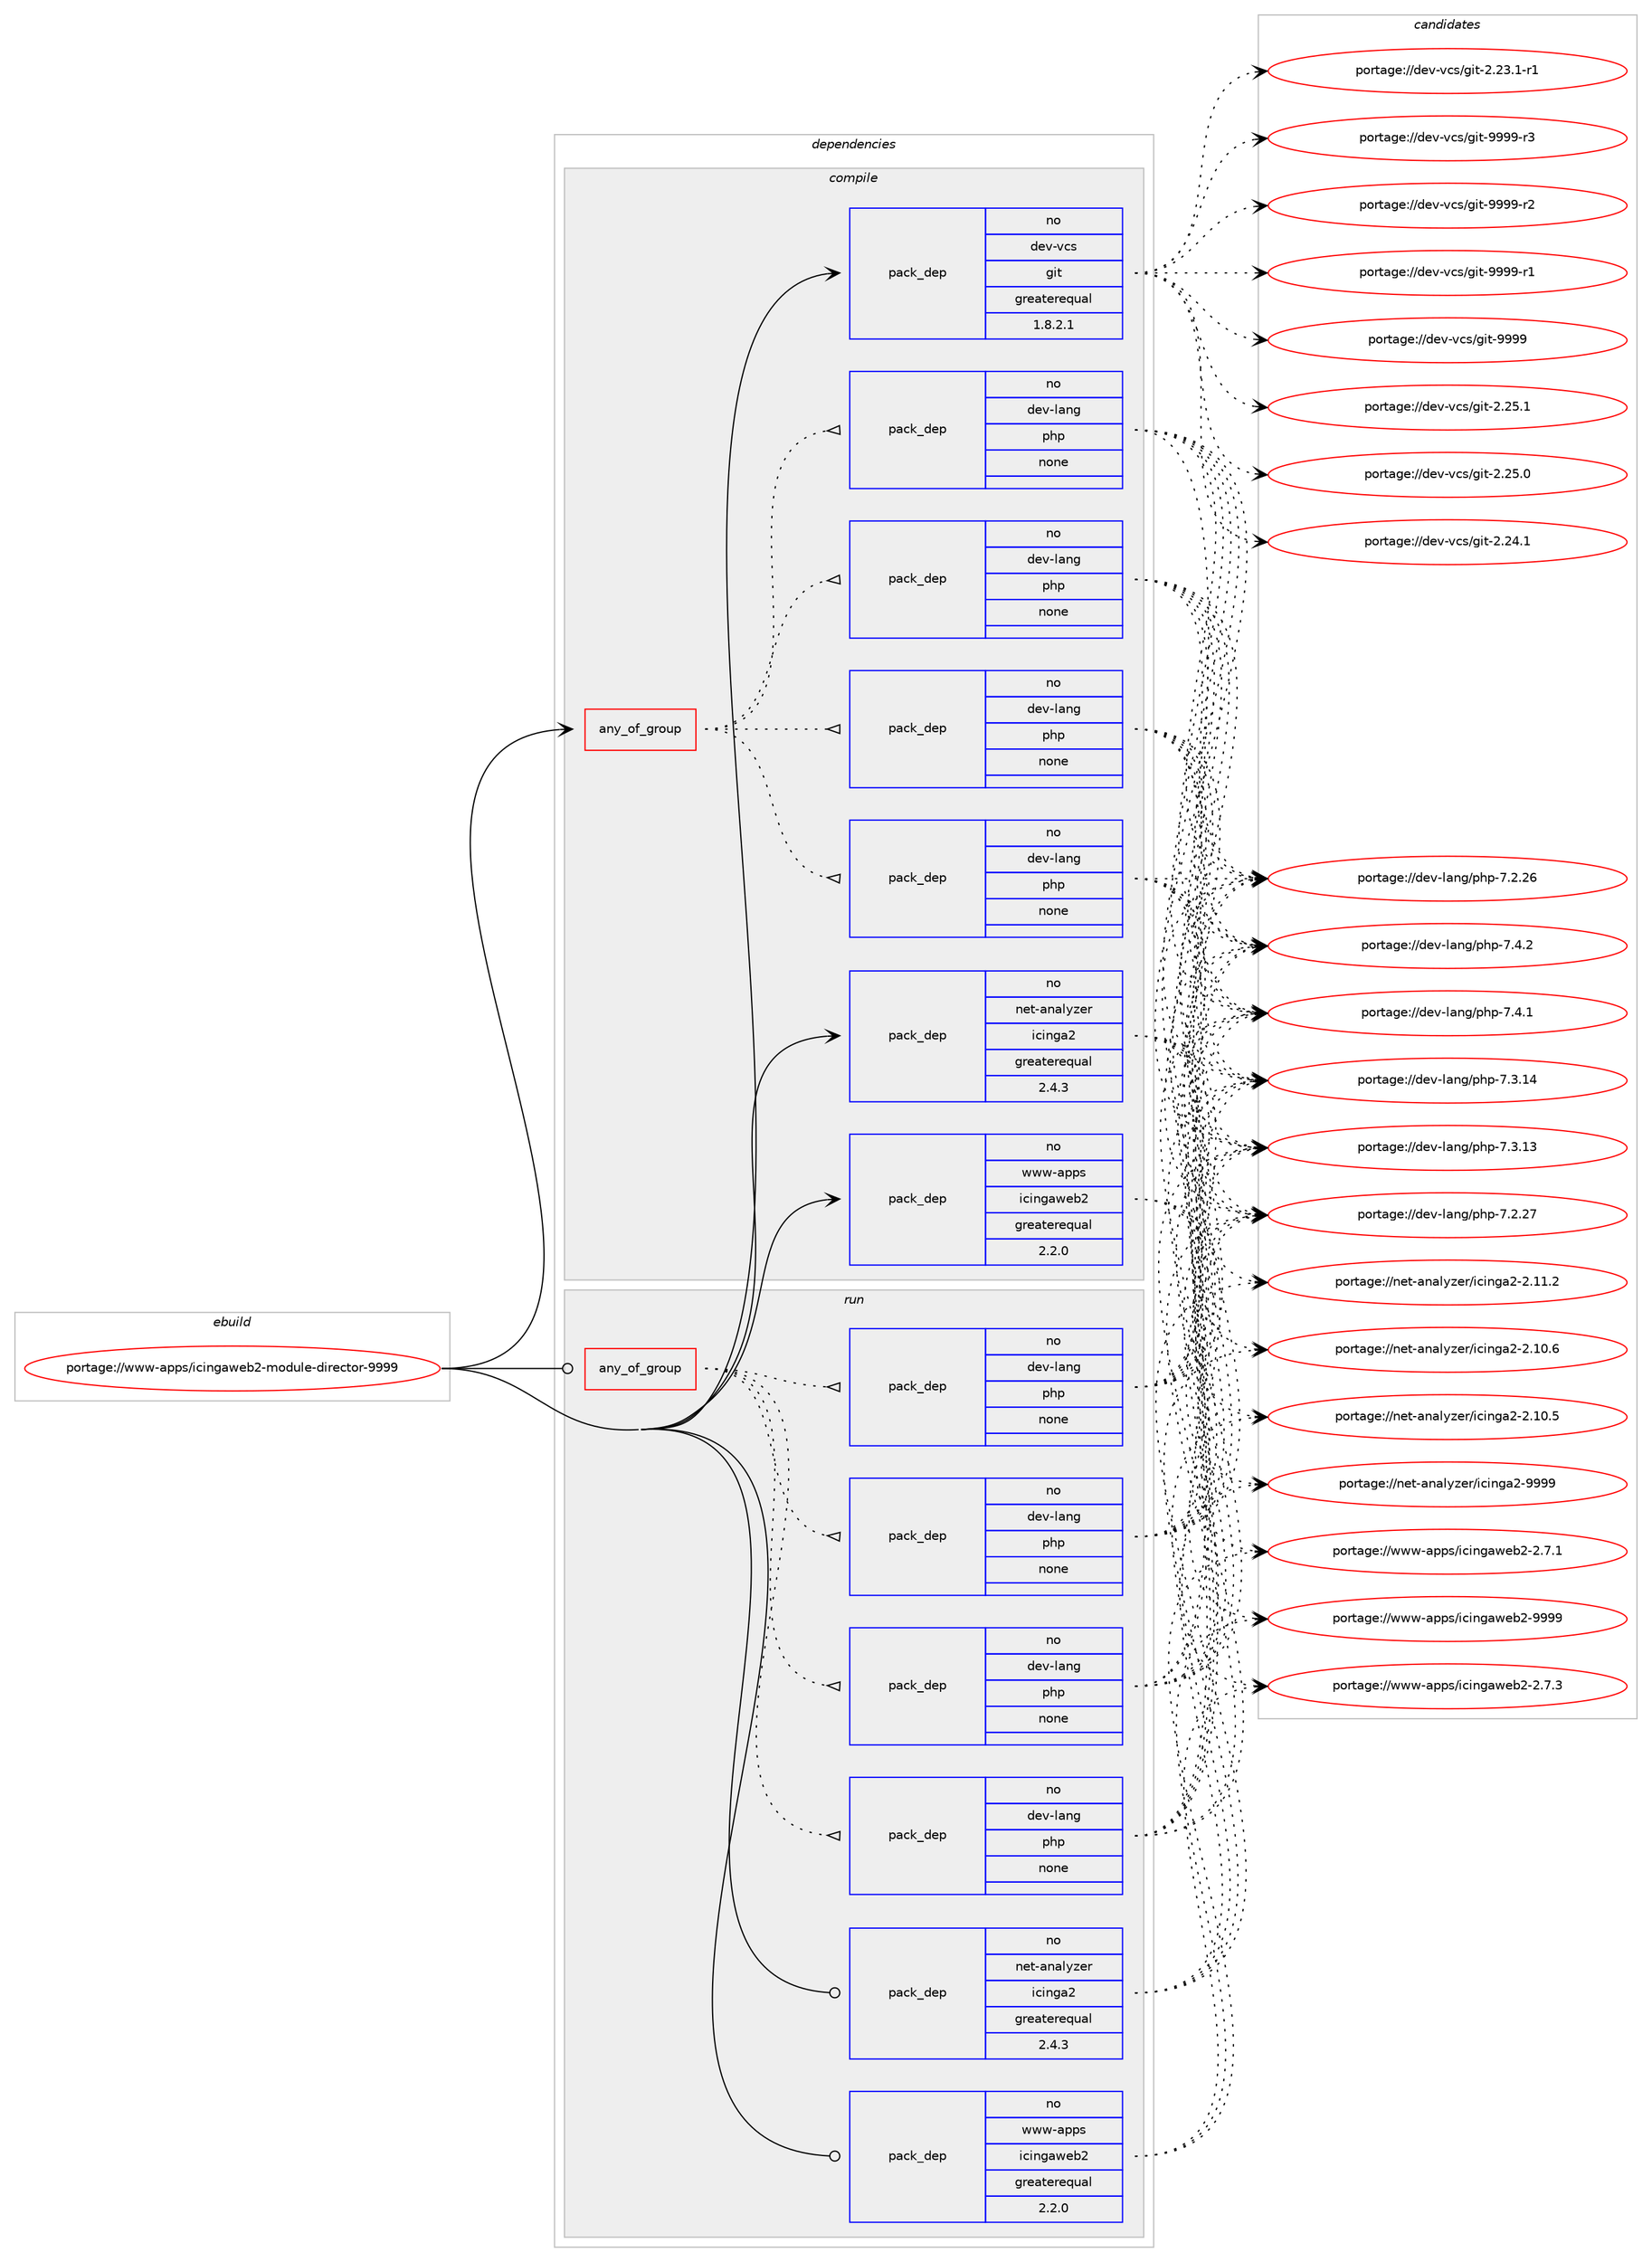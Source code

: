 digraph prolog {

# *************
# Graph options
# *************

newrank=true;
concentrate=true;
compound=true;
graph [rankdir=LR,fontname=Helvetica,fontsize=10,ranksep=1.5];#, ranksep=2.5, nodesep=0.2];
edge  [arrowhead=vee];
node  [fontname=Helvetica,fontsize=10];

# **********
# The ebuild
# **********

subgraph cluster_leftcol {
color=gray;
rank=same;
label=<<i>ebuild</i>>;
id [label="portage://www-apps/icingaweb2-module-director-9999", color=red, width=4, href="../www-apps/icingaweb2-module-director-9999.svg"];
}

# ****************
# The dependencies
# ****************

subgraph cluster_midcol {
color=gray;
label=<<i>dependencies</i>>;
subgraph cluster_compile {
fillcolor="#eeeeee";
style=filled;
label=<<i>compile</i>>;
subgraph any568 {
dependency34051 [label=<<TABLE BORDER="0" CELLBORDER="1" CELLSPACING="0" CELLPADDING="4"><TR><TD CELLPADDING="10">any_of_group</TD></TR></TABLE>>, shape=none, color=red];subgraph pack27226 {
dependency34052 [label=<<TABLE BORDER="0" CELLBORDER="1" CELLSPACING="0" CELLPADDING="4" WIDTH="220"><TR><TD ROWSPAN="6" CELLPADDING="30">pack_dep</TD></TR><TR><TD WIDTH="110">no</TD></TR><TR><TD>dev-lang</TD></TR><TR><TD>php</TD></TR><TR><TD>none</TD></TR><TR><TD></TD></TR></TABLE>>, shape=none, color=blue];
}
dependency34051:e -> dependency34052:w [weight=20,style="dotted",arrowhead="oinv"];
subgraph pack27227 {
dependency34053 [label=<<TABLE BORDER="0" CELLBORDER="1" CELLSPACING="0" CELLPADDING="4" WIDTH="220"><TR><TD ROWSPAN="6" CELLPADDING="30">pack_dep</TD></TR><TR><TD WIDTH="110">no</TD></TR><TR><TD>dev-lang</TD></TR><TR><TD>php</TD></TR><TR><TD>none</TD></TR><TR><TD></TD></TR></TABLE>>, shape=none, color=blue];
}
dependency34051:e -> dependency34053:w [weight=20,style="dotted",arrowhead="oinv"];
subgraph pack27228 {
dependency34054 [label=<<TABLE BORDER="0" CELLBORDER="1" CELLSPACING="0" CELLPADDING="4" WIDTH="220"><TR><TD ROWSPAN="6" CELLPADDING="30">pack_dep</TD></TR><TR><TD WIDTH="110">no</TD></TR><TR><TD>dev-lang</TD></TR><TR><TD>php</TD></TR><TR><TD>none</TD></TR><TR><TD></TD></TR></TABLE>>, shape=none, color=blue];
}
dependency34051:e -> dependency34054:w [weight=20,style="dotted",arrowhead="oinv"];
subgraph pack27229 {
dependency34055 [label=<<TABLE BORDER="0" CELLBORDER="1" CELLSPACING="0" CELLPADDING="4" WIDTH="220"><TR><TD ROWSPAN="6" CELLPADDING="30">pack_dep</TD></TR><TR><TD WIDTH="110">no</TD></TR><TR><TD>dev-lang</TD></TR><TR><TD>php</TD></TR><TR><TD>none</TD></TR><TR><TD></TD></TR></TABLE>>, shape=none, color=blue];
}
dependency34051:e -> dependency34055:w [weight=20,style="dotted",arrowhead="oinv"];
}
id:e -> dependency34051:w [weight=20,style="solid",arrowhead="vee"];
subgraph pack27230 {
dependency34056 [label=<<TABLE BORDER="0" CELLBORDER="1" CELLSPACING="0" CELLPADDING="4" WIDTH="220"><TR><TD ROWSPAN="6" CELLPADDING="30">pack_dep</TD></TR><TR><TD WIDTH="110">no</TD></TR><TR><TD>dev-vcs</TD></TR><TR><TD>git</TD></TR><TR><TD>greaterequal</TD></TR><TR><TD>1.8.2.1</TD></TR></TABLE>>, shape=none, color=blue];
}
id:e -> dependency34056:w [weight=20,style="solid",arrowhead="vee"];
subgraph pack27231 {
dependency34057 [label=<<TABLE BORDER="0" CELLBORDER="1" CELLSPACING="0" CELLPADDING="4" WIDTH="220"><TR><TD ROWSPAN="6" CELLPADDING="30">pack_dep</TD></TR><TR><TD WIDTH="110">no</TD></TR><TR><TD>net-analyzer</TD></TR><TR><TD>icinga2</TD></TR><TR><TD>greaterequal</TD></TR><TR><TD>2.4.3</TD></TR></TABLE>>, shape=none, color=blue];
}
id:e -> dependency34057:w [weight=20,style="solid",arrowhead="vee"];
subgraph pack27232 {
dependency34058 [label=<<TABLE BORDER="0" CELLBORDER="1" CELLSPACING="0" CELLPADDING="4" WIDTH="220"><TR><TD ROWSPAN="6" CELLPADDING="30">pack_dep</TD></TR><TR><TD WIDTH="110">no</TD></TR><TR><TD>www-apps</TD></TR><TR><TD>icingaweb2</TD></TR><TR><TD>greaterequal</TD></TR><TR><TD>2.2.0</TD></TR></TABLE>>, shape=none, color=blue];
}
id:e -> dependency34058:w [weight=20,style="solid",arrowhead="vee"];
}
subgraph cluster_compileandrun {
fillcolor="#eeeeee";
style=filled;
label=<<i>compile and run</i>>;
}
subgraph cluster_run {
fillcolor="#eeeeee";
style=filled;
label=<<i>run</i>>;
subgraph any569 {
dependency34059 [label=<<TABLE BORDER="0" CELLBORDER="1" CELLSPACING="0" CELLPADDING="4"><TR><TD CELLPADDING="10">any_of_group</TD></TR></TABLE>>, shape=none, color=red];subgraph pack27233 {
dependency34060 [label=<<TABLE BORDER="0" CELLBORDER="1" CELLSPACING="0" CELLPADDING="4" WIDTH="220"><TR><TD ROWSPAN="6" CELLPADDING="30">pack_dep</TD></TR><TR><TD WIDTH="110">no</TD></TR><TR><TD>dev-lang</TD></TR><TR><TD>php</TD></TR><TR><TD>none</TD></TR><TR><TD></TD></TR></TABLE>>, shape=none, color=blue];
}
dependency34059:e -> dependency34060:w [weight=20,style="dotted",arrowhead="oinv"];
subgraph pack27234 {
dependency34061 [label=<<TABLE BORDER="0" CELLBORDER="1" CELLSPACING="0" CELLPADDING="4" WIDTH="220"><TR><TD ROWSPAN="6" CELLPADDING="30">pack_dep</TD></TR><TR><TD WIDTH="110">no</TD></TR><TR><TD>dev-lang</TD></TR><TR><TD>php</TD></TR><TR><TD>none</TD></TR><TR><TD></TD></TR></TABLE>>, shape=none, color=blue];
}
dependency34059:e -> dependency34061:w [weight=20,style="dotted",arrowhead="oinv"];
subgraph pack27235 {
dependency34062 [label=<<TABLE BORDER="0" CELLBORDER="1" CELLSPACING="0" CELLPADDING="4" WIDTH="220"><TR><TD ROWSPAN="6" CELLPADDING="30">pack_dep</TD></TR><TR><TD WIDTH="110">no</TD></TR><TR><TD>dev-lang</TD></TR><TR><TD>php</TD></TR><TR><TD>none</TD></TR><TR><TD></TD></TR></TABLE>>, shape=none, color=blue];
}
dependency34059:e -> dependency34062:w [weight=20,style="dotted",arrowhead="oinv"];
subgraph pack27236 {
dependency34063 [label=<<TABLE BORDER="0" CELLBORDER="1" CELLSPACING="0" CELLPADDING="4" WIDTH="220"><TR><TD ROWSPAN="6" CELLPADDING="30">pack_dep</TD></TR><TR><TD WIDTH="110">no</TD></TR><TR><TD>dev-lang</TD></TR><TR><TD>php</TD></TR><TR><TD>none</TD></TR><TR><TD></TD></TR></TABLE>>, shape=none, color=blue];
}
dependency34059:e -> dependency34063:w [weight=20,style="dotted",arrowhead="oinv"];
}
id:e -> dependency34059:w [weight=20,style="solid",arrowhead="odot"];
subgraph pack27237 {
dependency34064 [label=<<TABLE BORDER="0" CELLBORDER="1" CELLSPACING="0" CELLPADDING="4" WIDTH="220"><TR><TD ROWSPAN="6" CELLPADDING="30">pack_dep</TD></TR><TR><TD WIDTH="110">no</TD></TR><TR><TD>net-analyzer</TD></TR><TR><TD>icinga2</TD></TR><TR><TD>greaterequal</TD></TR><TR><TD>2.4.3</TD></TR></TABLE>>, shape=none, color=blue];
}
id:e -> dependency34064:w [weight=20,style="solid",arrowhead="odot"];
subgraph pack27238 {
dependency34065 [label=<<TABLE BORDER="0" CELLBORDER="1" CELLSPACING="0" CELLPADDING="4" WIDTH="220"><TR><TD ROWSPAN="6" CELLPADDING="30">pack_dep</TD></TR><TR><TD WIDTH="110">no</TD></TR><TR><TD>www-apps</TD></TR><TR><TD>icingaweb2</TD></TR><TR><TD>greaterequal</TD></TR><TR><TD>2.2.0</TD></TR></TABLE>>, shape=none, color=blue];
}
id:e -> dependency34065:w [weight=20,style="solid",arrowhead="odot"];
}
}

# **************
# The candidates
# **************

subgraph cluster_choices {
rank=same;
color=gray;
label=<<i>candidates</i>>;

subgraph choice27226 {
color=black;
nodesep=1;
choice100101118451089711010347112104112455546524650 [label="portage://dev-lang/php-7.4.2", color=red, width=4,href="../dev-lang/php-7.4.2.svg"];
choice100101118451089711010347112104112455546524649 [label="portage://dev-lang/php-7.4.1", color=red, width=4,href="../dev-lang/php-7.4.1.svg"];
choice10010111845108971101034711210411245554651464952 [label="portage://dev-lang/php-7.3.14", color=red, width=4,href="../dev-lang/php-7.3.14.svg"];
choice10010111845108971101034711210411245554651464951 [label="portage://dev-lang/php-7.3.13", color=red, width=4,href="../dev-lang/php-7.3.13.svg"];
choice10010111845108971101034711210411245554650465055 [label="portage://dev-lang/php-7.2.27", color=red, width=4,href="../dev-lang/php-7.2.27.svg"];
choice10010111845108971101034711210411245554650465054 [label="portage://dev-lang/php-7.2.26", color=red, width=4,href="../dev-lang/php-7.2.26.svg"];
dependency34052:e -> choice100101118451089711010347112104112455546524650:w [style=dotted,weight="100"];
dependency34052:e -> choice100101118451089711010347112104112455546524649:w [style=dotted,weight="100"];
dependency34052:e -> choice10010111845108971101034711210411245554651464952:w [style=dotted,weight="100"];
dependency34052:e -> choice10010111845108971101034711210411245554651464951:w [style=dotted,weight="100"];
dependency34052:e -> choice10010111845108971101034711210411245554650465055:w [style=dotted,weight="100"];
dependency34052:e -> choice10010111845108971101034711210411245554650465054:w [style=dotted,weight="100"];
}
subgraph choice27227 {
color=black;
nodesep=1;
choice100101118451089711010347112104112455546524650 [label="portage://dev-lang/php-7.4.2", color=red, width=4,href="../dev-lang/php-7.4.2.svg"];
choice100101118451089711010347112104112455546524649 [label="portage://dev-lang/php-7.4.1", color=red, width=4,href="../dev-lang/php-7.4.1.svg"];
choice10010111845108971101034711210411245554651464952 [label="portage://dev-lang/php-7.3.14", color=red, width=4,href="../dev-lang/php-7.3.14.svg"];
choice10010111845108971101034711210411245554651464951 [label="portage://dev-lang/php-7.3.13", color=red, width=4,href="../dev-lang/php-7.3.13.svg"];
choice10010111845108971101034711210411245554650465055 [label="portage://dev-lang/php-7.2.27", color=red, width=4,href="../dev-lang/php-7.2.27.svg"];
choice10010111845108971101034711210411245554650465054 [label="portage://dev-lang/php-7.2.26", color=red, width=4,href="../dev-lang/php-7.2.26.svg"];
dependency34053:e -> choice100101118451089711010347112104112455546524650:w [style=dotted,weight="100"];
dependency34053:e -> choice100101118451089711010347112104112455546524649:w [style=dotted,weight="100"];
dependency34053:e -> choice10010111845108971101034711210411245554651464952:w [style=dotted,weight="100"];
dependency34053:e -> choice10010111845108971101034711210411245554651464951:w [style=dotted,weight="100"];
dependency34053:e -> choice10010111845108971101034711210411245554650465055:w [style=dotted,weight="100"];
dependency34053:e -> choice10010111845108971101034711210411245554650465054:w [style=dotted,weight="100"];
}
subgraph choice27228 {
color=black;
nodesep=1;
choice100101118451089711010347112104112455546524650 [label="portage://dev-lang/php-7.4.2", color=red, width=4,href="../dev-lang/php-7.4.2.svg"];
choice100101118451089711010347112104112455546524649 [label="portage://dev-lang/php-7.4.1", color=red, width=4,href="../dev-lang/php-7.4.1.svg"];
choice10010111845108971101034711210411245554651464952 [label="portage://dev-lang/php-7.3.14", color=red, width=4,href="../dev-lang/php-7.3.14.svg"];
choice10010111845108971101034711210411245554651464951 [label="portage://dev-lang/php-7.3.13", color=red, width=4,href="../dev-lang/php-7.3.13.svg"];
choice10010111845108971101034711210411245554650465055 [label="portage://dev-lang/php-7.2.27", color=red, width=4,href="../dev-lang/php-7.2.27.svg"];
choice10010111845108971101034711210411245554650465054 [label="portage://dev-lang/php-7.2.26", color=red, width=4,href="../dev-lang/php-7.2.26.svg"];
dependency34054:e -> choice100101118451089711010347112104112455546524650:w [style=dotted,weight="100"];
dependency34054:e -> choice100101118451089711010347112104112455546524649:w [style=dotted,weight="100"];
dependency34054:e -> choice10010111845108971101034711210411245554651464952:w [style=dotted,weight="100"];
dependency34054:e -> choice10010111845108971101034711210411245554651464951:w [style=dotted,weight="100"];
dependency34054:e -> choice10010111845108971101034711210411245554650465055:w [style=dotted,weight="100"];
dependency34054:e -> choice10010111845108971101034711210411245554650465054:w [style=dotted,weight="100"];
}
subgraph choice27229 {
color=black;
nodesep=1;
choice100101118451089711010347112104112455546524650 [label="portage://dev-lang/php-7.4.2", color=red, width=4,href="../dev-lang/php-7.4.2.svg"];
choice100101118451089711010347112104112455546524649 [label="portage://dev-lang/php-7.4.1", color=red, width=4,href="../dev-lang/php-7.4.1.svg"];
choice10010111845108971101034711210411245554651464952 [label="portage://dev-lang/php-7.3.14", color=red, width=4,href="../dev-lang/php-7.3.14.svg"];
choice10010111845108971101034711210411245554651464951 [label="portage://dev-lang/php-7.3.13", color=red, width=4,href="../dev-lang/php-7.3.13.svg"];
choice10010111845108971101034711210411245554650465055 [label="portage://dev-lang/php-7.2.27", color=red, width=4,href="../dev-lang/php-7.2.27.svg"];
choice10010111845108971101034711210411245554650465054 [label="portage://dev-lang/php-7.2.26", color=red, width=4,href="../dev-lang/php-7.2.26.svg"];
dependency34055:e -> choice100101118451089711010347112104112455546524650:w [style=dotted,weight="100"];
dependency34055:e -> choice100101118451089711010347112104112455546524649:w [style=dotted,weight="100"];
dependency34055:e -> choice10010111845108971101034711210411245554651464952:w [style=dotted,weight="100"];
dependency34055:e -> choice10010111845108971101034711210411245554651464951:w [style=dotted,weight="100"];
dependency34055:e -> choice10010111845108971101034711210411245554650465055:w [style=dotted,weight="100"];
dependency34055:e -> choice10010111845108971101034711210411245554650465054:w [style=dotted,weight="100"];
}
subgraph choice27230 {
color=black;
nodesep=1;
choice10010111845118991154710310511645575757574511451 [label="portage://dev-vcs/git-9999-r3", color=red, width=4,href="../dev-vcs/git-9999-r3.svg"];
choice10010111845118991154710310511645575757574511450 [label="portage://dev-vcs/git-9999-r2", color=red, width=4,href="../dev-vcs/git-9999-r2.svg"];
choice10010111845118991154710310511645575757574511449 [label="portage://dev-vcs/git-9999-r1", color=red, width=4,href="../dev-vcs/git-9999-r1.svg"];
choice1001011184511899115471031051164557575757 [label="portage://dev-vcs/git-9999", color=red, width=4,href="../dev-vcs/git-9999.svg"];
choice10010111845118991154710310511645504650534649 [label="portage://dev-vcs/git-2.25.1", color=red, width=4,href="../dev-vcs/git-2.25.1.svg"];
choice10010111845118991154710310511645504650534648 [label="portage://dev-vcs/git-2.25.0", color=red, width=4,href="../dev-vcs/git-2.25.0.svg"];
choice10010111845118991154710310511645504650524649 [label="portage://dev-vcs/git-2.24.1", color=red, width=4,href="../dev-vcs/git-2.24.1.svg"];
choice100101118451189911547103105116455046505146494511449 [label="portage://dev-vcs/git-2.23.1-r1", color=red, width=4,href="../dev-vcs/git-2.23.1-r1.svg"];
dependency34056:e -> choice10010111845118991154710310511645575757574511451:w [style=dotted,weight="100"];
dependency34056:e -> choice10010111845118991154710310511645575757574511450:w [style=dotted,weight="100"];
dependency34056:e -> choice10010111845118991154710310511645575757574511449:w [style=dotted,weight="100"];
dependency34056:e -> choice1001011184511899115471031051164557575757:w [style=dotted,weight="100"];
dependency34056:e -> choice10010111845118991154710310511645504650534649:w [style=dotted,weight="100"];
dependency34056:e -> choice10010111845118991154710310511645504650534648:w [style=dotted,weight="100"];
dependency34056:e -> choice10010111845118991154710310511645504650524649:w [style=dotted,weight="100"];
dependency34056:e -> choice100101118451189911547103105116455046505146494511449:w [style=dotted,weight="100"];
}
subgraph choice27231 {
color=black;
nodesep=1;
choice110101116459711097108121122101114471059910511010397504557575757 [label="portage://net-analyzer/icinga2-9999", color=red, width=4,href="../net-analyzer/icinga2-9999.svg"];
choice1101011164597110971081211221011144710599105110103975045504649494650 [label="portage://net-analyzer/icinga2-2.11.2", color=red, width=4,href="../net-analyzer/icinga2-2.11.2.svg"];
choice1101011164597110971081211221011144710599105110103975045504649484654 [label="portage://net-analyzer/icinga2-2.10.6", color=red, width=4,href="../net-analyzer/icinga2-2.10.6.svg"];
choice1101011164597110971081211221011144710599105110103975045504649484653 [label="portage://net-analyzer/icinga2-2.10.5", color=red, width=4,href="../net-analyzer/icinga2-2.10.5.svg"];
dependency34057:e -> choice110101116459711097108121122101114471059910511010397504557575757:w [style=dotted,weight="100"];
dependency34057:e -> choice1101011164597110971081211221011144710599105110103975045504649494650:w [style=dotted,weight="100"];
dependency34057:e -> choice1101011164597110971081211221011144710599105110103975045504649484654:w [style=dotted,weight="100"];
dependency34057:e -> choice1101011164597110971081211221011144710599105110103975045504649484653:w [style=dotted,weight="100"];
}
subgraph choice27232 {
color=black;
nodesep=1;
choice119119119459711211211547105991051101039711910198504557575757 [label="portage://www-apps/icingaweb2-9999", color=red, width=4,href="../www-apps/icingaweb2-9999.svg"];
choice11911911945971121121154710599105110103971191019850455046554651 [label="portage://www-apps/icingaweb2-2.7.3", color=red, width=4,href="../www-apps/icingaweb2-2.7.3.svg"];
choice11911911945971121121154710599105110103971191019850455046554649 [label="portage://www-apps/icingaweb2-2.7.1", color=red, width=4,href="../www-apps/icingaweb2-2.7.1.svg"];
dependency34058:e -> choice119119119459711211211547105991051101039711910198504557575757:w [style=dotted,weight="100"];
dependency34058:e -> choice11911911945971121121154710599105110103971191019850455046554651:w [style=dotted,weight="100"];
dependency34058:e -> choice11911911945971121121154710599105110103971191019850455046554649:w [style=dotted,weight="100"];
}
subgraph choice27233 {
color=black;
nodesep=1;
choice100101118451089711010347112104112455546524650 [label="portage://dev-lang/php-7.4.2", color=red, width=4,href="../dev-lang/php-7.4.2.svg"];
choice100101118451089711010347112104112455546524649 [label="portage://dev-lang/php-7.4.1", color=red, width=4,href="../dev-lang/php-7.4.1.svg"];
choice10010111845108971101034711210411245554651464952 [label="portage://dev-lang/php-7.3.14", color=red, width=4,href="../dev-lang/php-7.3.14.svg"];
choice10010111845108971101034711210411245554651464951 [label="portage://dev-lang/php-7.3.13", color=red, width=4,href="../dev-lang/php-7.3.13.svg"];
choice10010111845108971101034711210411245554650465055 [label="portage://dev-lang/php-7.2.27", color=red, width=4,href="../dev-lang/php-7.2.27.svg"];
choice10010111845108971101034711210411245554650465054 [label="portage://dev-lang/php-7.2.26", color=red, width=4,href="../dev-lang/php-7.2.26.svg"];
dependency34060:e -> choice100101118451089711010347112104112455546524650:w [style=dotted,weight="100"];
dependency34060:e -> choice100101118451089711010347112104112455546524649:w [style=dotted,weight="100"];
dependency34060:e -> choice10010111845108971101034711210411245554651464952:w [style=dotted,weight="100"];
dependency34060:e -> choice10010111845108971101034711210411245554651464951:w [style=dotted,weight="100"];
dependency34060:e -> choice10010111845108971101034711210411245554650465055:w [style=dotted,weight="100"];
dependency34060:e -> choice10010111845108971101034711210411245554650465054:w [style=dotted,weight="100"];
}
subgraph choice27234 {
color=black;
nodesep=1;
choice100101118451089711010347112104112455546524650 [label="portage://dev-lang/php-7.4.2", color=red, width=4,href="../dev-lang/php-7.4.2.svg"];
choice100101118451089711010347112104112455546524649 [label="portage://dev-lang/php-7.4.1", color=red, width=4,href="../dev-lang/php-7.4.1.svg"];
choice10010111845108971101034711210411245554651464952 [label="portage://dev-lang/php-7.3.14", color=red, width=4,href="../dev-lang/php-7.3.14.svg"];
choice10010111845108971101034711210411245554651464951 [label="portage://dev-lang/php-7.3.13", color=red, width=4,href="../dev-lang/php-7.3.13.svg"];
choice10010111845108971101034711210411245554650465055 [label="portage://dev-lang/php-7.2.27", color=red, width=4,href="../dev-lang/php-7.2.27.svg"];
choice10010111845108971101034711210411245554650465054 [label="portage://dev-lang/php-7.2.26", color=red, width=4,href="../dev-lang/php-7.2.26.svg"];
dependency34061:e -> choice100101118451089711010347112104112455546524650:w [style=dotted,weight="100"];
dependency34061:e -> choice100101118451089711010347112104112455546524649:w [style=dotted,weight="100"];
dependency34061:e -> choice10010111845108971101034711210411245554651464952:w [style=dotted,weight="100"];
dependency34061:e -> choice10010111845108971101034711210411245554651464951:w [style=dotted,weight="100"];
dependency34061:e -> choice10010111845108971101034711210411245554650465055:w [style=dotted,weight="100"];
dependency34061:e -> choice10010111845108971101034711210411245554650465054:w [style=dotted,weight="100"];
}
subgraph choice27235 {
color=black;
nodesep=1;
choice100101118451089711010347112104112455546524650 [label="portage://dev-lang/php-7.4.2", color=red, width=4,href="../dev-lang/php-7.4.2.svg"];
choice100101118451089711010347112104112455546524649 [label="portage://dev-lang/php-7.4.1", color=red, width=4,href="../dev-lang/php-7.4.1.svg"];
choice10010111845108971101034711210411245554651464952 [label="portage://dev-lang/php-7.3.14", color=red, width=4,href="../dev-lang/php-7.3.14.svg"];
choice10010111845108971101034711210411245554651464951 [label="portage://dev-lang/php-7.3.13", color=red, width=4,href="../dev-lang/php-7.3.13.svg"];
choice10010111845108971101034711210411245554650465055 [label="portage://dev-lang/php-7.2.27", color=red, width=4,href="../dev-lang/php-7.2.27.svg"];
choice10010111845108971101034711210411245554650465054 [label="portage://dev-lang/php-7.2.26", color=red, width=4,href="../dev-lang/php-7.2.26.svg"];
dependency34062:e -> choice100101118451089711010347112104112455546524650:w [style=dotted,weight="100"];
dependency34062:e -> choice100101118451089711010347112104112455546524649:w [style=dotted,weight="100"];
dependency34062:e -> choice10010111845108971101034711210411245554651464952:w [style=dotted,weight="100"];
dependency34062:e -> choice10010111845108971101034711210411245554651464951:w [style=dotted,weight="100"];
dependency34062:e -> choice10010111845108971101034711210411245554650465055:w [style=dotted,weight="100"];
dependency34062:e -> choice10010111845108971101034711210411245554650465054:w [style=dotted,weight="100"];
}
subgraph choice27236 {
color=black;
nodesep=1;
choice100101118451089711010347112104112455546524650 [label="portage://dev-lang/php-7.4.2", color=red, width=4,href="../dev-lang/php-7.4.2.svg"];
choice100101118451089711010347112104112455546524649 [label="portage://dev-lang/php-7.4.1", color=red, width=4,href="../dev-lang/php-7.4.1.svg"];
choice10010111845108971101034711210411245554651464952 [label="portage://dev-lang/php-7.3.14", color=red, width=4,href="../dev-lang/php-7.3.14.svg"];
choice10010111845108971101034711210411245554651464951 [label="portage://dev-lang/php-7.3.13", color=red, width=4,href="../dev-lang/php-7.3.13.svg"];
choice10010111845108971101034711210411245554650465055 [label="portage://dev-lang/php-7.2.27", color=red, width=4,href="../dev-lang/php-7.2.27.svg"];
choice10010111845108971101034711210411245554650465054 [label="portage://dev-lang/php-7.2.26", color=red, width=4,href="../dev-lang/php-7.2.26.svg"];
dependency34063:e -> choice100101118451089711010347112104112455546524650:w [style=dotted,weight="100"];
dependency34063:e -> choice100101118451089711010347112104112455546524649:w [style=dotted,weight="100"];
dependency34063:e -> choice10010111845108971101034711210411245554651464952:w [style=dotted,weight="100"];
dependency34063:e -> choice10010111845108971101034711210411245554651464951:w [style=dotted,weight="100"];
dependency34063:e -> choice10010111845108971101034711210411245554650465055:w [style=dotted,weight="100"];
dependency34063:e -> choice10010111845108971101034711210411245554650465054:w [style=dotted,weight="100"];
}
subgraph choice27237 {
color=black;
nodesep=1;
choice110101116459711097108121122101114471059910511010397504557575757 [label="portage://net-analyzer/icinga2-9999", color=red, width=4,href="../net-analyzer/icinga2-9999.svg"];
choice1101011164597110971081211221011144710599105110103975045504649494650 [label="portage://net-analyzer/icinga2-2.11.2", color=red, width=4,href="../net-analyzer/icinga2-2.11.2.svg"];
choice1101011164597110971081211221011144710599105110103975045504649484654 [label="portage://net-analyzer/icinga2-2.10.6", color=red, width=4,href="../net-analyzer/icinga2-2.10.6.svg"];
choice1101011164597110971081211221011144710599105110103975045504649484653 [label="portage://net-analyzer/icinga2-2.10.5", color=red, width=4,href="../net-analyzer/icinga2-2.10.5.svg"];
dependency34064:e -> choice110101116459711097108121122101114471059910511010397504557575757:w [style=dotted,weight="100"];
dependency34064:e -> choice1101011164597110971081211221011144710599105110103975045504649494650:w [style=dotted,weight="100"];
dependency34064:e -> choice1101011164597110971081211221011144710599105110103975045504649484654:w [style=dotted,weight="100"];
dependency34064:e -> choice1101011164597110971081211221011144710599105110103975045504649484653:w [style=dotted,weight="100"];
}
subgraph choice27238 {
color=black;
nodesep=1;
choice119119119459711211211547105991051101039711910198504557575757 [label="portage://www-apps/icingaweb2-9999", color=red, width=4,href="../www-apps/icingaweb2-9999.svg"];
choice11911911945971121121154710599105110103971191019850455046554651 [label="portage://www-apps/icingaweb2-2.7.3", color=red, width=4,href="../www-apps/icingaweb2-2.7.3.svg"];
choice11911911945971121121154710599105110103971191019850455046554649 [label="portage://www-apps/icingaweb2-2.7.1", color=red, width=4,href="../www-apps/icingaweb2-2.7.1.svg"];
dependency34065:e -> choice119119119459711211211547105991051101039711910198504557575757:w [style=dotted,weight="100"];
dependency34065:e -> choice11911911945971121121154710599105110103971191019850455046554651:w [style=dotted,weight="100"];
dependency34065:e -> choice11911911945971121121154710599105110103971191019850455046554649:w [style=dotted,weight="100"];
}
}

}
